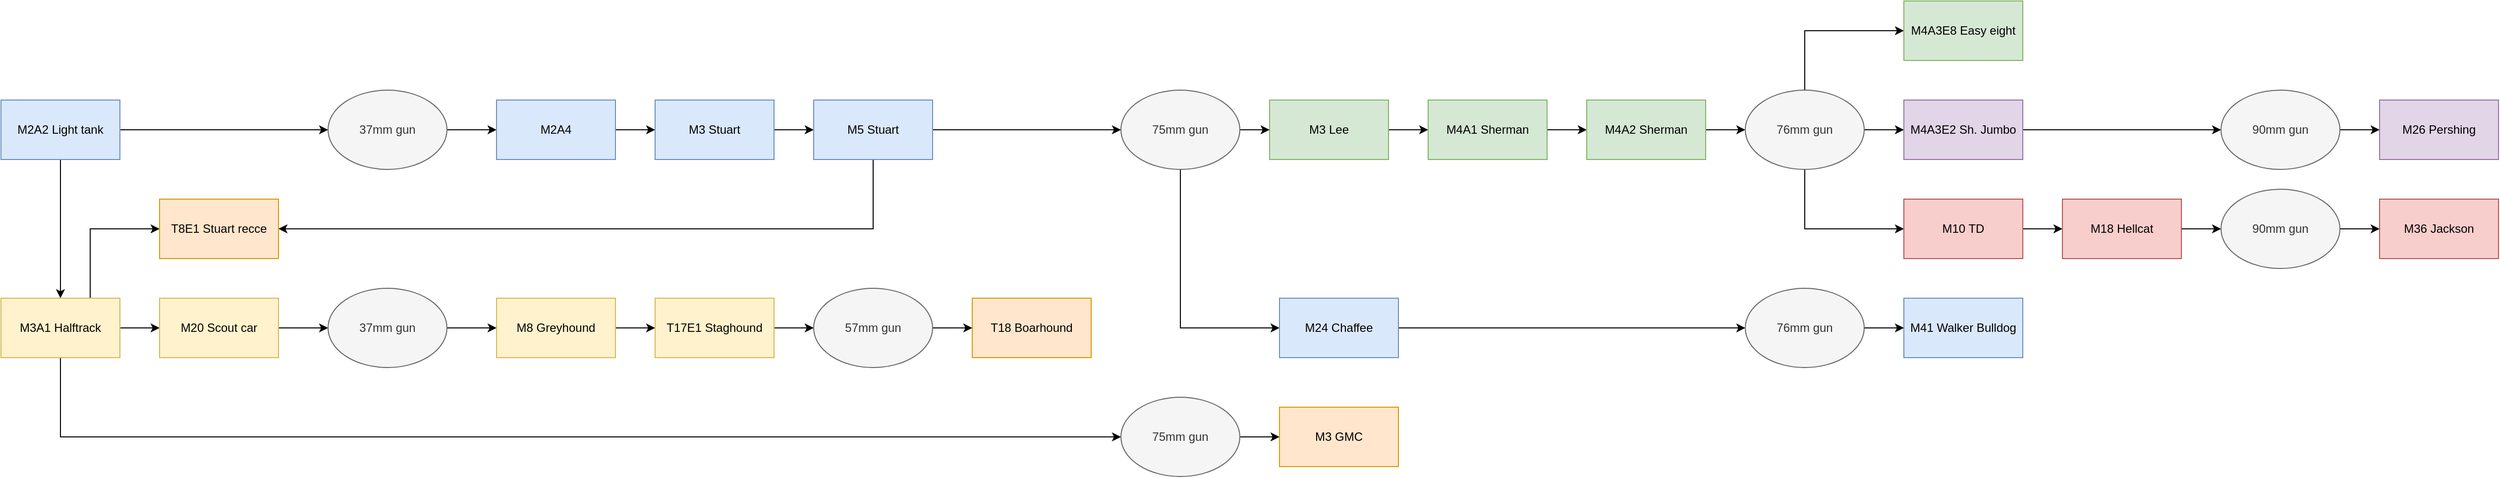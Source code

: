 <mxfile version="12.2.6" type="github" pages="1"><diagram name="Page-1" id="74b105a0-9070-1c63-61bc-23e55f88626e"><mxGraphModel dx="2621.5" dy="1682" grid="1" gridSize="10" guides="1" tooltips="1" connect="1" arrows="1" fold="1" page="1" pageScale="1.5" pageWidth="1169" pageHeight="826" background="none" math="0" shadow="0"><root><mxCell id="0" style=";html=1;"/><mxCell id="1" style=";html=1;" parent="0"/><mxCell id="cdWiX4KrqJwlcvTqyQ0E-5" style="edgeStyle=none;rounded=0;orthogonalLoop=1;jettySize=auto;html=1;exitX=1;exitY=0.5;exitDx=0;exitDy=0;" edge="1" parent="1" source="cdWiX4KrqJwlcvTqyQ0E-1" target="cdWiX4KrqJwlcvTqyQ0E-3"><mxGeometry relative="1" as="geometry"/></mxCell><mxCell id="cdWiX4KrqJwlcvTqyQ0E-12" style="edgeStyle=none;rounded=0;orthogonalLoop=1;jettySize=auto;html=1;exitX=0.5;exitY=1;exitDx=0;exitDy=0;entryX=0.5;entryY=0;entryDx=0;entryDy=0;" edge="1" parent="1" source="cdWiX4KrqJwlcvTqyQ0E-1" target="cdWiX4KrqJwlcvTqyQ0E-11"><mxGeometry relative="1" as="geometry"/></mxCell><mxCell id="cdWiX4KrqJwlcvTqyQ0E-1" value="M2A2 Light tank" style="rounded=0;whiteSpace=wrap;html=1;fillColor=#dae8fc;strokeColor=#6c8ebf;" vertex="1" parent="1"><mxGeometry x="-240" y="80" width="120" height="60" as="geometry"/></mxCell><mxCell id="cdWiX4KrqJwlcvTqyQ0E-9" style="edgeStyle=none;rounded=0;orthogonalLoop=1;jettySize=auto;html=1;exitX=1;exitY=0.5;exitDx=0;exitDy=0;" edge="1" parent="1" source="cdWiX4KrqJwlcvTqyQ0E-3" target="cdWiX4KrqJwlcvTqyQ0E-8"><mxGeometry relative="1" as="geometry"/></mxCell><mxCell id="cdWiX4KrqJwlcvTqyQ0E-3" value="37mm gun" style="ellipse;whiteSpace=wrap;html=1;fillColor=#f5f5f5;strokeColor=#666666;fontColor=#333333;" vertex="1" parent="1"><mxGeometry x="90" y="70" width="120" height="80" as="geometry"/></mxCell><mxCell id="cdWiX4KrqJwlcvTqyQ0E-36" style="edgeStyle=none;rounded=0;orthogonalLoop=1;jettySize=auto;html=1;exitX=1;exitY=0.5;exitDx=0;exitDy=0;entryX=0;entryY=0.5;entryDx=0;entryDy=0;" edge="1" parent="1" source="cdWiX4KrqJwlcvTqyQ0E-8" target="cdWiX4KrqJwlcvTqyQ0E-35"><mxGeometry relative="1" as="geometry"/></mxCell><mxCell id="cdWiX4KrqJwlcvTqyQ0E-8" value="M2A4" style="rounded=0;whiteSpace=wrap;html=1;fillColor=#dae8fc;strokeColor=#6c8ebf;" vertex="1" parent="1"><mxGeometry x="260" y="80" width="120" height="60" as="geometry"/></mxCell><mxCell id="cdWiX4KrqJwlcvTqyQ0E-27" style="edgeStyle=none;rounded=0;orthogonalLoop=1;jettySize=auto;html=1;exitX=1;exitY=0.5;exitDx=0;exitDy=0;entryX=0;entryY=0.5;entryDx=0;entryDy=0;" edge="1" parent="1" source="cdWiX4KrqJwlcvTqyQ0E-11" target="cdWiX4KrqJwlcvTqyQ0E-13"><mxGeometry relative="1" as="geometry"/></mxCell><mxCell id="cdWiX4KrqJwlcvTqyQ0E-99" style="edgeStyle=none;rounded=0;orthogonalLoop=1;jettySize=auto;html=1;exitX=0.5;exitY=1;exitDx=0;exitDy=0;entryX=0;entryY=0.5;entryDx=0;entryDy=0;" edge="1" parent="1" source="cdWiX4KrqJwlcvTqyQ0E-11" target="cdWiX4KrqJwlcvTqyQ0E-28"><mxGeometry relative="1" as="geometry"><mxPoint x="620" y="410" as="targetPoint"/><Array as="points"><mxPoint x="-180" y="420"/></Array></mxGeometry></mxCell><mxCell id="cdWiX4KrqJwlcvTqyQ0E-101" style="edgeStyle=none;rounded=0;orthogonalLoop=1;jettySize=auto;html=1;exitX=0.75;exitY=0;exitDx=0;exitDy=0;entryX=0;entryY=0.5;entryDx=0;entryDy=0;" edge="1" parent="1" source="cdWiX4KrqJwlcvTqyQ0E-11" target="cdWiX4KrqJwlcvTqyQ0E-40"><mxGeometry relative="1" as="geometry"><Array as="points"><mxPoint x="-150" y="210"/></Array></mxGeometry></mxCell><mxCell id="cdWiX4KrqJwlcvTqyQ0E-11" value="M3A1 Halftrack" style="rounded=0;whiteSpace=wrap;html=1;fillColor=#fff2cc;strokeColor=#d6b656;" vertex="1" parent="1"><mxGeometry x="-240" y="280" width="120" height="60" as="geometry"/></mxCell><mxCell id="cdWiX4KrqJwlcvTqyQ0E-26" style="edgeStyle=none;rounded=0;orthogonalLoop=1;jettySize=auto;html=1;exitX=1;exitY=0.5;exitDx=0;exitDy=0;entryX=0;entryY=0.5;entryDx=0;entryDy=0;" edge="1" parent="1" source="cdWiX4KrqJwlcvTqyQ0E-13" target="cdWiX4KrqJwlcvTqyQ0E-17"><mxGeometry relative="1" as="geometry"/></mxCell><mxCell id="cdWiX4KrqJwlcvTqyQ0E-13" value="M20 Scout car" style="rounded=0;whiteSpace=wrap;html=1;fillColor=#fff2cc;strokeColor=#d6b656;" vertex="1" parent="1"><mxGeometry x="-80" y="280" width="120" height="60" as="geometry"/></mxCell><mxCell id="cdWiX4KrqJwlcvTqyQ0E-21" style="edgeStyle=none;rounded=0;orthogonalLoop=1;jettySize=auto;html=1;exitX=1;exitY=0.5;exitDx=0;exitDy=0;entryX=0;entryY=0.5;entryDx=0;entryDy=0;" edge="1" parent="1" source="cdWiX4KrqJwlcvTqyQ0E-15" target="cdWiX4KrqJwlcvTqyQ0E-20"><mxGeometry relative="1" as="geometry"/></mxCell><mxCell id="cdWiX4KrqJwlcvTqyQ0E-15" value="M8 Greyhound" style="rounded=0;whiteSpace=wrap;html=1;fillColor=#fff2cc;strokeColor=#d6b656;" vertex="1" parent="1"><mxGeometry x="260" y="280" width="120" height="60" as="geometry"/></mxCell><mxCell id="cdWiX4KrqJwlcvTqyQ0E-19" style="edgeStyle=none;rounded=0;orthogonalLoop=1;jettySize=auto;html=1;exitX=1;exitY=0.5;exitDx=0;exitDy=0;entryX=0;entryY=0.5;entryDx=0;entryDy=0;" edge="1" parent="1" source="cdWiX4KrqJwlcvTqyQ0E-17" target="cdWiX4KrqJwlcvTqyQ0E-15"><mxGeometry relative="1" as="geometry"/></mxCell><mxCell id="cdWiX4KrqJwlcvTqyQ0E-17" value="37mm gun" style="ellipse;whiteSpace=wrap;html=1;fillColor=#f5f5f5;strokeColor=#666666;fontColor=#333333;" vertex="1" parent="1"><mxGeometry x="90" y="270" width="120" height="80" as="geometry"/></mxCell><mxCell id="cdWiX4KrqJwlcvTqyQ0E-105" style="edgeStyle=none;rounded=0;orthogonalLoop=1;jettySize=auto;html=1;exitX=1;exitY=0.5;exitDx=0;exitDy=0;entryX=0;entryY=0.5;entryDx=0;entryDy=0;" edge="1" parent="1" source="cdWiX4KrqJwlcvTqyQ0E-20" target="cdWiX4KrqJwlcvTqyQ0E-104"><mxGeometry relative="1" as="geometry"/></mxCell><mxCell id="cdWiX4KrqJwlcvTqyQ0E-20" value="T17E1 Staghound" style="rounded=0;whiteSpace=wrap;html=1;fillColor=#fff2cc;strokeColor=#d6b656;" vertex="1" parent="1"><mxGeometry x="420" y="280" width="120" height="60" as="geometry"/></mxCell><mxCell id="cdWiX4KrqJwlcvTqyQ0E-22" value="T18 Boarhound" style="rounded=0;whiteSpace=wrap;html=1;fillColor=#ffe6cc;strokeColor=#d79b00;" vertex="1" parent="1"><mxGeometry x="740" y="280" width="120" height="60" as="geometry"/></mxCell><mxCell id="cdWiX4KrqJwlcvTqyQ0E-31" style="edgeStyle=none;rounded=0;orthogonalLoop=1;jettySize=auto;html=1;exitX=1;exitY=0.5;exitDx=0;exitDy=0;entryX=0;entryY=0.5;entryDx=0;entryDy=0;" edge="1" parent="1" source="cdWiX4KrqJwlcvTqyQ0E-28" target="cdWiX4KrqJwlcvTqyQ0E-30"><mxGeometry relative="1" as="geometry"/></mxCell><mxCell id="cdWiX4KrqJwlcvTqyQ0E-28" value="75mm gun" style="ellipse;whiteSpace=wrap;html=1;fillColor=#f5f5f5;strokeColor=#666666;fontColor=#333333;" vertex="1" parent="1"><mxGeometry x="890" y="380" width="120" height="80" as="geometry"/></mxCell><mxCell id="cdWiX4KrqJwlcvTqyQ0E-30" value="M3 GMC" style="rounded=0;whiteSpace=wrap;html=1;fillColor=#ffe6cc;strokeColor=#d79b00;" vertex="1" parent="1"><mxGeometry x="1050" y="390" width="120" height="60" as="geometry"/></mxCell><mxCell id="cdWiX4KrqJwlcvTqyQ0E-39" style="edgeStyle=none;rounded=0;orthogonalLoop=1;jettySize=auto;html=1;exitX=1;exitY=0.5;exitDx=0;exitDy=0;entryX=0;entryY=0.5;entryDx=0;entryDy=0;" edge="1" parent="1" source="cdWiX4KrqJwlcvTqyQ0E-35" target="cdWiX4KrqJwlcvTqyQ0E-37"><mxGeometry relative="1" as="geometry"/></mxCell><mxCell id="cdWiX4KrqJwlcvTqyQ0E-35" value="M3 Stuart" style="rounded=0;whiteSpace=wrap;html=1;fillColor=#dae8fc;strokeColor=#6c8ebf;" vertex="1" parent="1"><mxGeometry x="420" y="80" width="120" height="60" as="geometry"/></mxCell><mxCell id="cdWiX4KrqJwlcvTqyQ0E-45" style="edgeStyle=none;rounded=0;orthogonalLoop=1;jettySize=auto;html=1;exitX=1;exitY=0.5;exitDx=0;exitDy=0;entryX=0;entryY=0.5;entryDx=0;entryDy=0;" edge="1" parent="1" source="cdWiX4KrqJwlcvTqyQ0E-37" target="cdWiX4KrqJwlcvTqyQ0E-44"><mxGeometry relative="1" as="geometry"/></mxCell><mxCell id="cdWiX4KrqJwlcvTqyQ0E-103" style="edgeStyle=none;rounded=0;orthogonalLoop=1;jettySize=auto;html=1;exitX=0.5;exitY=1;exitDx=0;exitDy=0;entryX=1;entryY=0.5;entryDx=0;entryDy=0;" edge="1" parent="1" source="cdWiX4KrqJwlcvTqyQ0E-37" target="cdWiX4KrqJwlcvTqyQ0E-40"><mxGeometry relative="1" as="geometry"><Array as="points"><mxPoint x="640" y="210"/></Array></mxGeometry></mxCell><mxCell id="cdWiX4KrqJwlcvTqyQ0E-37" value="M5 Stuart" style="rounded=0;whiteSpace=wrap;html=1;fillColor=#dae8fc;strokeColor=#6c8ebf;" vertex="1" parent="1"><mxGeometry x="580" y="80" width="120" height="60" as="geometry"/></mxCell><mxCell id="cdWiX4KrqJwlcvTqyQ0E-40" value="T8E1 Stuart recce" style="rounded=0;whiteSpace=wrap;html=1;fillColor=#ffe6cc;strokeColor=#d79b00;" vertex="1" parent="1"><mxGeometry x="-80" y="180" width="120" height="60" as="geometry"/></mxCell><mxCell id="cdWiX4KrqJwlcvTqyQ0E-51" style="edgeStyle=none;rounded=0;orthogonalLoop=1;jettySize=auto;html=1;exitX=1;exitY=0.5;exitDx=0;exitDy=0;entryX=0;entryY=0.5;entryDx=0;entryDy=0;" edge="1" parent="1" source="cdWiX4KrqJwlcvTqyQ0E-43" target="cdWiX4KrqJwlcvTqyQ0E-49"><mxGeometry relative="1" as="geometry"/></mxCell><mxCell id="cdWiX4KrqJwlcvTqyQ0E-43" value="M3 Lee" style="rounded=0;whiteSpace=wrap;html=1;fillColor=#d5e8d4;strokeColor=#82b366;" vertex="1" parent="1"><mxGeometry x="1040" y="80" width="120" height="60" as="geometry"/></mxCell><mxCell id="cdWiX4KrqJwlcvTqyQ0E-46" style="edgeStyle=none;rounded=0;orthogonalLoop=1;jettySize=auto;html=1;exitX=1;exitY=0.5;exitDx=0;exitDy=0;entryX=0;entryY=0.5;entryDx=0;entryDy=0;" edge="1" parent="1" source="cdWiX4KrqJwlcvTqyQ0E-44" target="cdWiX4KrqJwlcvTqyQ0E-43"><mxGeometry relative="1" as="geometry"/></mxCell><mxCell id="cdWiX4KrqJwlcvTqyQ0E-100" style="edgeStyle=none;rounded=0;orthogonalLoop=1;jettySize=auto;html=1;exitX=0.5;exitY=1;exitDx=0;exitDy=0;entryX=0;entryY=0.5;entryDx=0;entryDy=0;" edge="1" parent="1" source="cdWiX4KrqJwlcvTqyQ0E-44" target="cdWiX4KrqJwlcvTqyQ0E-47"><mxGeometry relative="1" as="geometry"><Array as="points"><mxPoint x="950" y="310"/></Array></mxGeometry></mxCell><mxCell id="cdWiX4KrqJwlcvTqyQ0E-44" value="75mm gun" style="ellipse;whiteSpace=wrap;html=1;fillColor=#f5f5f5;strokeColor=#666666;fontColor=#333333;" vertex="1" parent="1"><mxGeometry x="890" y="70" width="120" height="80" as="geometry"/></mxCell><mxCell id="cdWiX4KrqJwlcvTqyQ0E-63" value="" style="edgeStyle=none;rounded=0;orthogonalLoop=1;jettySize=auto;html=1;" edge="1" parent="1" source="cdWiX4KrqJwlcvTqyQ0E-47" target="cdWiX4KrqJwlcvTqyQ0E-62"><mxGeometry relative="1" as="geometry"/></mxCell><mxCell id="cdWiX4KrqJwlcvTqyQ0E-47" value="M24 Chaffee" style="rounded=0;whiteSpace=wrap;html=1;fillColor=#dae8fc;strokeColor=#6c8ebf;" vertex="1" parent="1"><mxGeometry x="1050" y="280" width="120" height="60" as="geometry"/></mxCell><mxCell id="cdWiX4KrqJwlcvTqyQ0E-54" style="edgeStyle=none;rounded=0;orthogonalLoop=1;jettySize=auto;html=1;exitX=1;exitY=0.5;exitDx=0;exitDy=0;entryX=0;entryY=0.5;entryDx=0;entryDy=0;" edge="1" parent="1" source="cdWiX4KrqJwlcvTqyQ0E-49" target="cdWiX4KrqJwlcvTqyQ0E-53"><mxGeometry relative="1" as="geometry"/></mxCell><mxCell id="cdWiX4KrqJwlcvTqyQ0E-49" value="M4A1 Sherman" style="rounded=0;whiteSpace=wrap;html=1;fillColor=#d5e8d4;strokeColor=#82b366;" vertex="1" parent="1"><mxGeometry x="1200" y="80" width="120" height="60" as="geometry"/></mxCell><mxCell id="cdWiX4KrqJwlcvTqyQ0E-50" value="M41 Walker Bulldog" style="rounded=0;whiteSpace=wrap;html=1;fillColor=#dae8fc;strokeColor=#6c8ebf;" vertex="1" parent="1"><mxGeometry x="1680" y="280" width="120" height="60" as="geometry"/></mxCell><mxCell id="cdWiX4KrqJwlcvTqyQ0E-59" style="edgeStyle=none;rounded=0;orthogonalLoop=1;jettySize=auto;html=1;exitX=1;exitY=0.5;exitDx=0;exitDy=0;entryX=0;entryY=0.5;entryDx=0;entryDy=0;" edge="1" parent="1" source="cdWiX4KrqJwlcvTqyQ0E-53" target="cdWiX4KrqJwlcvTqyQ0E-58"><mxGeometry relative="1" as="geometry"/></mxCell><mxCell id="cdWiX4KrqJwlcvTqyQ0E-53" value="M4A2 Sherman" style="rounded=0;whiteSpace=wrap;html=1;fillColor=#d5e8d4;strokeColor=#82b366;" vertex="1" parent="1"><mxGeometry x="1360" y="80" width="120" height="60" as="geometry"/></mxCell><mxCell id="cdWiX4KrqJwlcvTqyQ0E-84" value="" style="edgeStyle=none;rounded=0;orthogonalLoop=1;jettySize=auto;html=1;" edge="1" parent="1" source="cdWiX4KrqJwlcvTqyQ0E-58" target="cdWiX4KrqJwlcvTqyQ0E-76"><mxGeometry relative="1" as="geometry"/></mxCell><mxCell id="cdWiX4KrqJwlcvTqyQ0E-85" value="" style="edgeStyle=none;rounded=0;orthogonalLoop=1;jettySize=auto;html=1;" edge="1" parent="1" source="cdWiX4KrqJwlcvTqyQ0E-58" target="cdWiX4KrqJwlcvTqyQ0E-74"><mxGeometry relative="1" as="geometry"><Array as="points"><mxPoint x="1580" y="10"/></Array></mxGeometry></mxCell><mxCell id="cdWiX4KrqJwlcvTqyQ0E-98" style="edgeStyle=none;rounded=0;orthogonalLoop=1;jettySize=auto;html=1;exitX=0.5;exitY=1;exitDx=0;exitDy=0;entryX=0;entryY=0.5;entryDx=0;entryDy=0;" edge="1" parent="1" source="cdWiX4KrqJwlcvTqyQ0E-58" target="cdWiX4KrqJwlcvTqyQ0E-60"><mxGeometry relative="1" as="geometry"><Array as="points"><mxPoint x="1580" y="210"/></Array></mxGeometry></mxCell><mxCell id="cdWiX4KrqJwlcvTqyQ0E-58" value="76mm gun" style="ellipse;whiteSpace=wrap;html=1;fillColor=#f5f5f5;strokeColor=#666666;fontColor=#333333;" vertex="1" parent="1"><mxGeometry x="1520" y="70" width="120" height="80" as="geometry"/></mxCell><mxCell id="cdWiX4KrqJwlcvTqyQ0E-97" value="" style="edgeStyle=none;rounded=0;orthogonalLoop=1;jettySize=auto;html=1;" edge="1" parent="1" source="cdWiX4KrqJwlcvTqyQ0E-60" target="cdWiX4KrqJwlcvTqyQ0E-69"><mxGeometry relative="1" as="geometry"/></mxCell><mxCell id="cdWiX4KrqJwlcvTqyQ0E-60" value="M10 TD" style="rounded=0;whiteSpace=wrap;html=1;fillColor=#f8cecc;strokeColor=#b85450;" vertex="1" parent="1"><mxGeometry x="1680" y="180" width="120" height="60" as="geometry"/></mxCell><mxCell id="cdWiX4KrqJwlcvTqyQ0E-64" value="" style="edgeStyle=none;rounded=0;orthogonalLoop=1;jettySize=auto;html=1;" edge="1" parent="1" source="cdWiX4KrqJwlcvTqyQ0E-62" target="cdWiX4KrqJwlcvTqyQ0E-50"><mxGeometry relative="1" as="geometry"/></mxCell><mxCell id="cdWiX4KrqJwlcvTqyQ0E-62" value="76mm gun" style="ellipse;whiteSpace=wrap;html=1;fillColor=#f5f5f5;strokeColor=#666666;fontColor=#333333;" vertex="1" parent="1"><mxGeometry x="1520" y="270" width="120" height="80" as="geometry"/></mxCell><mxCell id="cdWiX4KrqJwlcvTqyQ0E-73" value="" style="edgeStyle=none;rounded=0;orthogonalLoop=1;jettySize=auto;html=1;" edge="1" parent="1" source="cdWiX4KrqJwlcvTqyQ0E-69" target="cdWiX4KrqJwlcvTqyQ0E-70"><mxGeometry relative="1" as="geometry"/></mxCell><mxCell id="cdWiX4KrqJwlcvTqyQ0E-69" value="M18 Hellcat" style="rounded=0;whiteSpace=wrap;html=1;fillColor=#f8cecc;strokeColor=#b85450;" vertex="1" parent="1"><mxGeometry x="1840" y="180" width="120" height="60" as="geometry"/></mxCell><mxCell id="cdWiX4KrqJwlcvTqyQ0E-93" value="" style="edgeStyle=none;rounded=0;orthogonalLoop=1;jettySize=auto;html=1;entryX=0;entryY=0.5;entryDx=0;entryDy=0;" edge="1" parent="1" source="cdWiX4KrqJwlcvTqyQ0E-70" target="cdWiX4KrqJwlcvTqyQ0E-94"><mxGeometry relative="1" as="geometry"><mxPoint x="2200" y="210" as="targetPoint"/></mxGeometry></mxCell><mxCell id="cdWiX4KrqJwlcvTqyQ0E-70" value="90mm gun" style="ellipse;whiteSpace=wrap;html=1;direction=east;fillColor=#f5f5f5;strokeColor=#666666;fontColor=#333333;" vertex="1" parent="1"><mxGeometry x="2000" y="170" width="120" height="80" as="geometry"/></mxCell><mxCell id="cdWiX4KrqJwlcvTqyQ0E-74" value="M4A3E8 Easy eight" style="rounded=0;whiteSpace=wrap;html=1;fillColor=#d5e8d4;strokeColor=#82b366;" vertex="1" parent="1"><mxGeometry x="1680" y="-20" width="120" height="60" as="geometry"/></mxCell><mxCell id="cdWiX4KrqJwlcvTqyQ0E-90" value="" style="edgeStyle=none;rounded=0;orthogonalLoop=1;jettySize=auto;html=1;" edge="1" parent="1" source="cdWiX4KrqJwlcvTqyQ0E-76" target="cdWiX4KrqJwlcvTqyQ0E-89"><mxGeometry relative="1" as="geometry"/></mxCell><mxCell id="cdWiX4KrqJwlcvTqyQ0E-76" value="M4A3E2 Sh. Jumbo" style="rounded=0;whiteSpace=wrap;html=1;fillColor=#e1d5e7;strokeColor=#9673a6;" vertex="1" parent="1"><mxGeometry x="1680" y="80" width="120" height="60" as="geometry"/></mxCell><mxCell id="cdWiX4KrqJwlcvTqyQ0E-86" value="M26 Pershing" style="rounded=0;whiteSpace=wrap;html=1;fillColor=#e1d5e7;strokeColor=#9673a6;" vertex="1" parent="1"><mxGeometry x="2160" y="80" width="120" height="60" as="geometry"/></mxCell><mxCell id="cdWiX4KrqJwlcvTqyQ0E-91" value="" style="edgeStyle=none;rounded=0;orthogonalLoop=1;jettySize=auto;html=1;" edge="1" parent="1" source="cdWiX4KrqJwlcvTqyQ0E-89" target="cdWiX4KrqJwlcvTqyQ0E-86"><mxGeometry relative="1" as="geometry"/></mxCell><mxCell id="cdWiX4KrqJwlcvTqyQ0E-89" value="90mm gun" style="ellipse;whiteSpace=wrap;html=1;fillColor=#f5f5f5;strokeColor=#666666;fontColor=#333333;" vertex="1" parent="1"><mxGeometry x="2000" y="70" width="120" height="80" as="geometry"/></mxCell><mxCell id="cdWiX4KrqJwlcvTqyQ0E-94" value="M36 Jackson" style="rounded=0;whiteSpace=wrap;html=1;fillColor=#f8cecc;strokeColor=#b85450;" vertex="1" parent="1"><mxGeometry x="2160" y="180" width="120" height="60" as="geometry"/></mxCell><mxCell id="cdWiX4KrqJwlcvTqyQ0E-106" style="edgeStyle=none;rounded=0;orthogonalLoop=1;jettySize=auto;html=1;exitX=1;exitY=0.5;exitDx=0;exitDy=0;entryX=0;entryY=0.5;entryDx=0;entryDy=0;" edge="1" parent="1" source="cdWiX4KrqJwlcvTqyQ0E-104" target="cdWiX4KrqJwlcvTqyQ0E-22"><mxGeometry relative="1" as="geometry"/></mxCell><mxCell id="cdWiX4KrqJwlcvTqyQ0E-104" value="57mm gun" style="ellipse;whiteSpace=wrap;html=1;fillColor=#f5f5f5;strokeColor=#666666;fontColor=#333333;" vertex="1" parent="1"><mxGeometry x="580" y="270" width="120" height="80" as="geometry"/></mxCell></root></mxGraphModel></diagram></mxfile>

